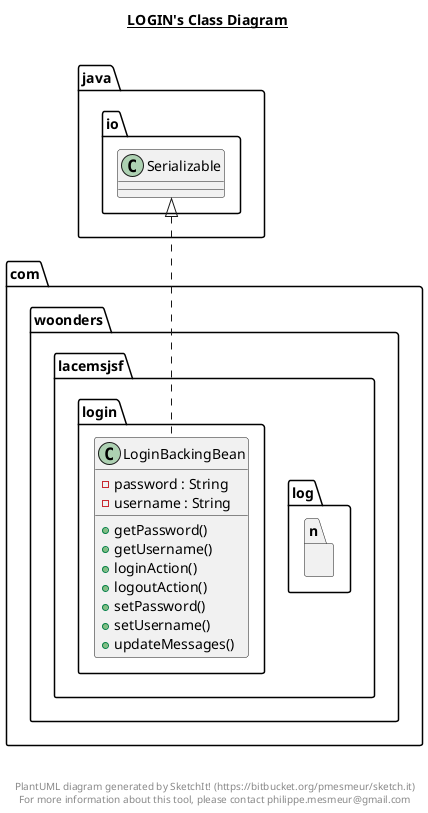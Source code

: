 @startuml

title __LOGIN's Class Diagram__\n

  namespace com.woonders.lacemsjsf.log {
    namespace n {
      class com.woonders.lacemsjsf.login.LoginBackingBean {
          - password : String
          - username : String
          + getPassword()
          + getUsername()
          + loginAction()
          + logoutAction()
          + setPassword()
          + setUsername()
          + updateMessages()
      }
    }
  }
  

  com.woonders.lacemsjsf.login.LoginBackingBean .up.|> java.io.Serializable


right footer


PlantUML diagram generated by SketchIt! (https://bitbucket.org/pmesmeur/sketch.it)
For more information about this tool, please contact philippe.mesmeur@gmail.com
endfooter

@enduml
